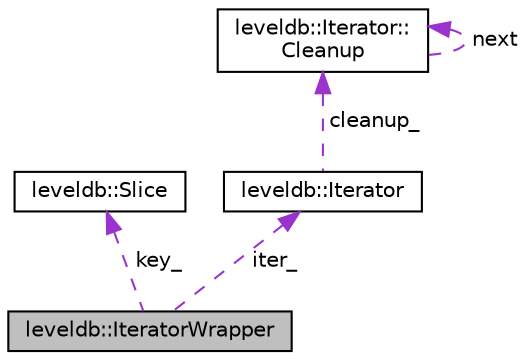 digraph "leveldb::IteratorWrapper"
{
  edge [fontname="Helvetica",fontsize="10",labelfontname="Helvetica",labelfontsize="10"];
  node [fontname="Helvetica",fontsize="10",shape=record];
  Node1 [label="leveldb::IteratorWrapper",height=0.2,width=0.4,color="black", fillcolor="grey75", style="filled" fontcolor="black"];
  Node2 -> Node1 [dir="back",color="darkorchid3",fontsize="10",style="dashed",label=" key_" ,fontname="Helvetica"];
  Node2 [label="leveldb::Slice",height=0.2,width=0.4,color="black", fillcolor="white", style="filled",URL="$classleveldb_1_1_slice.html"];
  Node3 -> Node1 [dir="back",color="darkorchid3",fontsize="10",style="dashed",label=" iter_" ,fontname="Helvetica"];
  Node3 [label="leveldb::Iterator",height=0.2,width=0.4,color="black", fillcolor="white", style="filled",URL="$classleveldb_1_1_iterator.html"];
  Node4 -> Node3 [dir="back",color="darkorchid3",fontsize="10",style="dashed",label=" cleanup_" ,fontname="Helvetica"];
  Node4 [label="leveldb::Iterator::\lCleanup",height=0.2,width=0.4,color="black", fillcolor="white", style="filled",URL="$structleveldb_1_1_iterator_1_1_cleanup.html"];
  Node4 -> Node4 [dir="back",color="darkorchid3",fontsize="10",style="dashed",label=" next" ,fontname="Helvetica"];
}

